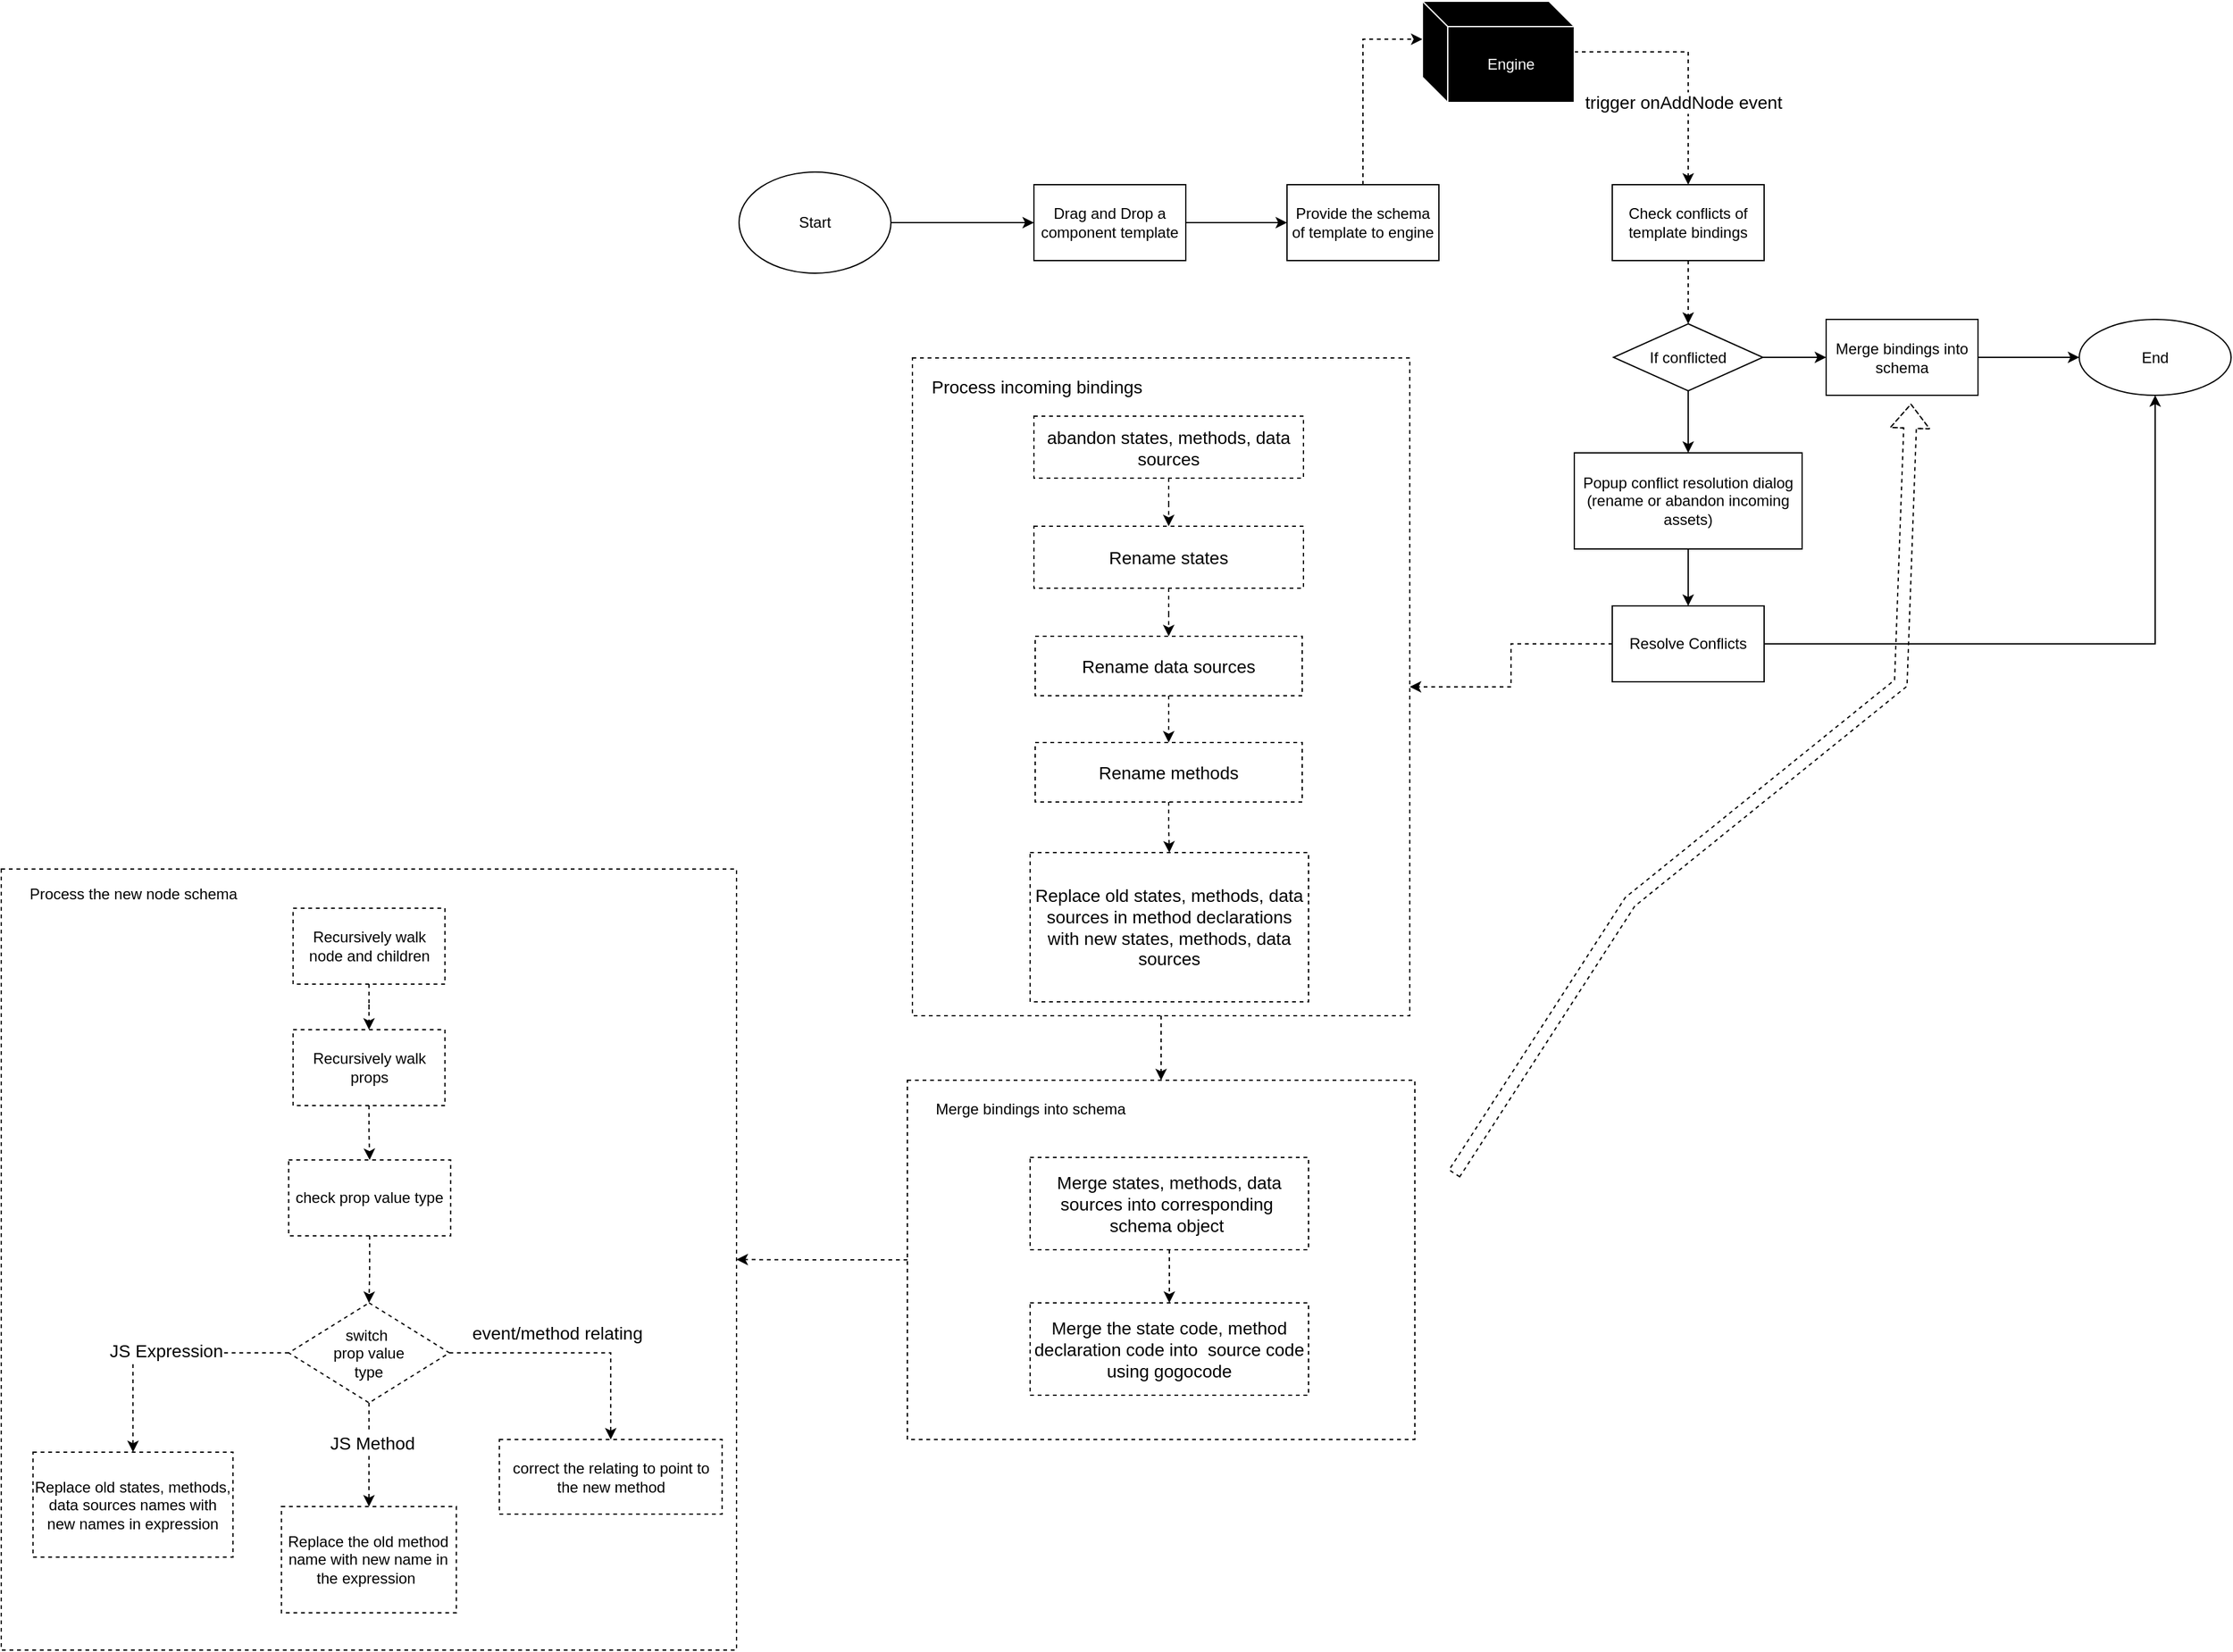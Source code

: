 <mxfile version="20.4.0" type="github">
  <diagram id="HPilLhi2f8HOX4oiMkmx" name="第 1 页">
    <mxGraphModel dx="2866" dy="1186" grid="0" gridSize="10" guides="1" tooltips="1" connect="1" arrows="1" fold="1" page="0" pageScale="1" pageWidth="827" pageHeight="1169" math="0" shadow="0">
      <root>
        <mxCell id="0" />
        <mxCell id="1" parent="0" />
        <mxCell id="V9SdxwkXMffyELn0_F65-3" value="" style="edgeStyle=orthogonalEdgeStyle;rounded=0;orthogonalLoop=1;jettySize=auto;html=1;" edge="1" parent="1" source="V9SdxwkXMffyELn0_F65-1" target="V9SdxwkXMffyELn0_F65-2">
          <mxGeometry relative="1" as="geometry" />
        </mxCell>
        <mxCell id="V9SdxwkXMffyELn0_F65-1" value="Start" style="ellipse;whiteSpace=wrap;html=1;" vertex="1" parent="1">
          <mxGeometry x="-203" y="328" width="120" height="80" as="geometry" />
        </mxCell>
        <mxCell id="V9SdxwkXMffyELn0_F65-5" value="" style="edgeStyle=orthogonalEdgeStyle;rounded=0;orthogonalLoop=1;jettySize=auto;html=1;" edge="1" parent="1" source="V9SdxwkXMffyELn0_F65-2" target="V9SdxwkXMffyELn0_F65-4">
          <mxGeometry relative="1" as="geometry" />
        </mxCell>
        <mxCell id="V9SdxwkXMffyELn0_F65-2" value="Drag and Drop a component template" style="whiteSpace=wrap;html=1;" vertex="1" parent="1">
          <mxGeometry x="30" y="338" width="120" height="60" as="geometry" />
        </mxCell>
        <mxCell id="V9SdxwkXMffyELn0_F65-10" style="edgeStyle=orthogonalEdgeStyle;rounded=0;orthogonalLoop=1;jettySize=auto;html=1;entryX=0;entryY=0;entryDx=0;entryDy=30;entryPerimeter=0;dashed=1;fontColor=#FFFFFF;" edge="1" parent="1" source="V9SdxwkXMffyELn0_F65-4" target="V9SdxwkXMffyELn0_F65-9">
          <mxGeometry relative="1" as="geometry" />
        </mxCell>
        <mxCell id="V9SdxwkXMffyELn0_F65-4" value="Provide the schema of template to engine" style="whiteSpace=wrap;html=1;" vertex="1" parent="1">
          <mxGeometry x="230" y="338" width="120" height="60" as="geometry" />
        </mxCell>
        <mxCell id="V9SdxwkXMffyELn0_F65-15" value="" style="edgeStyle=orthogonalEdgeStyle;rounded=0;orthogonalLoop=1;jettySize=auto;html=1;dashed=1;fontSize=14;fontColor=#000000;" edge="1" parent="1" source="V9SdxwkXMffyELn0_F65-6" target="V9SdxwkXMffyELn0_F65-14">
          <mxGeometry relative="1" as="geometry" />
        </mxCell>
        <mxCell id="V9SdxwkXMffyELn0_F65-6" value="Check conflicts of template bindings" style="whiteSpace=wrap;html=1;" vertex="1" parent="1">
          <mxGeometry x="487" y="338" width="120" height="60" as="geometry" />
        </mxCell>
        <mxCell id="V9SdxwkXMffyELn0_F65-11" style="edgeStyle=orthogonalEdgeStyle;rounded=0;orthogonalLoop=1;jettySize=auto;html=1;dashed=1;fontColor=#FFFFFF;" edge="1" parent="1" source="V9SdxwkXMffyELn0_F65-9" target="V9SdxwkXMffyELn0_F65-6">
          <mxGeometry relative="1" as="geometry" />
        </mxCell>
        <mxCell id="V9SdxwkXMffyELn0_F65-12" value="&lt;font style=&quot;font-size: 14px;&quot; color=&quot;#000000&quot;&gt;trigger onAddNode event&lt;/font&gt;" style="edgeLabel;html=1;align=center;verticalAlign=middle;resizable=0;points=[];fontColor=#FFFFFF;" vertex="1" connectable="0" parent="V9SdxwkXMffyELn0_F65-11">
          <mxGeometry x="0.149" y="-4" relative="1" as="geometry">
            <mxPoint y="18" as="offset" />
          </mxGeometry>
        </mxCell>
        <mxCell id="V9SdxwkXMffyELn0_F65-9" value="&lt;font color=&quot;#ffffff&quot;&gt;Engine&lt;/font&gt;" style="shape=cube;whiteSpace=wrap;html=1;boundedLbl=1;backgroundOutline=1;darkOpacity=0.05;darkOpacity2=0.1;fillColor=#000000;strokeColor=#FFFFFF;" vertex="1" parent="1">
          <mxGeometry x="337" y="193" width="120" height="80" as="geometry" />
        </mxCell>
        <mxCell id="V9SdxwkXMffyELn0_F65-17" style="edgeStyle=orthogonalEdgeStyle;rounded=0;orthogonalLoop=1;jettySize=auto;html=1;fontSize=14;fontColor=#000000;" edge="1" parent="1" source="V9SdxwkXMffyELn0_F65-14" target="V9SdxwkXMffyELn0_F65-16">
          <mxGeometry relative="1" as="geometry" />
        </mxCell>
        <mxCell id="V9SdxwkXMffyELn0_F65-20" style="edgeStyle=orthogonalEdgeStyle;rounded=0;orthogonalLoop=1;jettySize=auto;html=1;fontSize=14;fontColor=#000000;" edge="1" parent="1" source="V9SdxwkXMffyELn0_F65-14" target="V9SdxwkXMffyELn0_F65-18">
          <mxGeometry relative="1" as="geometry" />
        </mxCell>
        <mxCell id="V9SdxwkXMffyELn0_F65-14" value="If conflicted" style="rhombus;whiteSpace=wrap;html=1;" vertex="1" parent="1">
          <mxGeometry x="488" y="448" width="118" height="53" as="geometry" />
        </mxCell>
        <mxCell id="V9SdxwkXMffyELn0_F65-24" style="edgeStyle=orthogonalEdgeStyle;rounded=0;orthogonalLoop=1;jettySize=auto;html=1;fontSize=14;fontColor=#000000;" edge="1" parent="1" source="V9SdxwkXMffyELn0_F65-16" target="V9SdxwkXMffyELn0_F65-23">
          <mxGeometry relative="1" as="geometry" />
        </mxCell>
        <mxCell id="V9SdxwkXMffyELn0_F65-50" style="edgeStyle=orthogonalEdgeStyle;rounded=0;orthogonalLoop=1;jettySize=auto;html=1;dashed=1;fontSize=14;fontColor=#000000;" edge="1" parent="1" source="V9SdxwkXMffyELn0_F65-23" target="V9SdxwkXMffyELn0_F65-27">
          <mxGeometry relative="1" as="geometry" />
        </mxCell>
        <mxCell id="V9SdxwkXMffyELn0_F65-16" value="Popup conflict resolution dialog&lt;br&gt;(rename or abandon incoming assets)" style="whiteSpace=wrap;html=1;" vertex="1" parent="1">
          <mxGeometry x="457" y="550" width="180" height="76" as="geometry" />
        </mxCell>
        <mxCell id="V9SdxwkXMffyELn0_F65-22" value="" style="edgeStyle=orthogonalEdgeStyle;rounded=0;orthogonalLoop=1;jettySize=auto;html=1;fontSize=14;fontColor=#000000;" edge="1" parent="1" source="V9SdxwkXMffyELn0_F65-18" target="V9SdxwkXMffyELn0_F65-21">
          <mxGeometry relative="1" as="geometry" />
        </mxCell>
        <mxCell id="V9SdxwkXMffyELn0_F65-18" value="Merge bindings into schema" style="whiteSpace=wrap;html=1;" vertex="1" parent="1">
          <mxGeometry x="656" y="444.5" width="120" height="60" as="geometry" />
        </mxCell>
        <mxCell id="V9SdxwkXMffyELn0_F65-21" value="End" style="ellipse;whiteSpace=wrap;html=1;" vertex="1" parent="1">
          <mxGeometry x="856" y="444.5" width="120" height="60" as="geometry" />
        </mxCell>
        <mxCell id="V9SdxwkXMffyELn0_F65-25" style="edgeStyle=orthogonalEdgeStyle;rounded=0;orthogonalLoop=1;jettySize=auto;html=1;fontSize=14;fontColor=#000000;" edge="1" parent="1" source="V9SdxwkXMffyELn0_F65-23" target="V9SdxwkXMffyELn0_F65-21">
          <mxGeometry relative="1" as="geometry" />
        </mxCell>
        <mxCell id="V9SdxwkXMffyELn0_F65-23" value="Resolve Conflicts" style="whiteSpace=wrap;html=1;" vertex="1" parent="1">
          <mxGeometry x="487" y="671" width="120" height="60" as="geometry" />
        </mxCell>
        <mxCell id="V9SdxwkXMffyELn0_F65-49" style="edgeStyle=orthogonalEdgeStyle;rounded=0;orthogonalLoop=1;jettySize=auto;html=1;dashed=1;fontSize=14;fontColor=#000000;" edge="1" parent="1" source="V9SdxwkXMffyELn0_F65-27" target="V9SdxwkXMffyELn0_F65-42">
          <mxGeometry relative="1" as="geometry" />
        </mxCell>
        <mxCell id="V9SdxwkXMffyELn0_F65-27" value="" style="whiteSpace=wrap;html=1;dashed=1;" vertex="1" parent="1">
          <mxGeometry x="-66" y="475" width="393" height="520" as="geometry" />
        </mxCell>
        <mxCell id="V9SdxwkXMffyELn0_F65-35" value="" style="edgeStyle=orthogonalEdgeStyle;rounded=0;orthogonalLoop=1;jettySize=auto;html=1;fontSize=14;fontColor=#000000;dashed=1;" edge="1" parent="1" source="V9SdxwkXMffyELn0_F65-28" target="V9SdxwkXMffyELn0_F65-30">
          <mxGeometry relative="1" as="geometry" />
        </mxCell>
        <mxCell id="V9SdxwkXMffyELn0_F65-28" value="Rename states" style="rounded=0;whiteSpace=wrap;html=1;strokeColor=#000000;fontSize=14;fontColor=#000000;fillColor=#FFFFFF;dashed=1;" vertex="1" parent="1">
          <mxGeometry x="30" y="608" width="213" height="49" as="geometry" />
        </mxCell>
        <mxCell id="V9SdxwkXMffyELn0_F65-29" value="Process incoming bindings" style="text;html=1;resizable=0;autosize=1;align=center;verticalAlign=middle;points=[];fillColor=none;strokeColor=none;rounded=0;fontSize=14;fontColor=#000000;dashed=1;" vertex="1" parent="1">
          <mxGeometry x="-61" y="483" width="185" height="29" as="geometry" />
        </mxCell>
        <mxCell id="V9SdxwkXMffyELn0_F65-37" value="" style="edgeStyle=orthogonalEdgeStyle;rounded=0;orthogonalLoop=1;jettySize=auto;html=1;fontSize=14;fontColor=#000000;dashed=1;" edge="1" parent="1" source="V9SdxwkXMffyELn0_F65-30" target="V9SdxwkXMffyELn0_F65-36">
          <mxGeometry relative="1" as="geometry" />
        </mxCell>
        <mxCell id="V9SdxwkXMffyELn0_F65-30" value="Rename data sources" style="rounded=0;whiteSpace=wrap;html=1;strokeColor=#000000;fontSize=14;fontColor=#000000;fillColor=#FFFFFF;dashed=1;" vertex="1" parent="1">
          <mxGeometry x="31" y="695" width="211" height="47" as="geometry" />
        </mxCell>
        <mxCell id="V9SdxwkXMffyELn0_F65-41" value="" style="edgeStyle=orthogonalEdgeStyle;rounded=0;orthogonalLoop=1;jettySize=auto;html=1;fontSize=14;fontColor=#000000;dashed=1;" edge="1" parent="1" source="V9SdxwkXMffyELn0_F65-36" target="V9SdxwkXMffyELn0_F65-40">
          <mxGeometry relative="1" as="geometry" />
        </mxCell>
        <mxCell id="V9SdxwkXMffyELn0_F65-36" value="Rename methods" style="rounded=0;whiteSpace=wrap;html=1;strokeColor=#000000;fontSize=14;fontColor=#000000;fillColor=#FFFFFF;dashed=1;" vertex="1" parent="1">
          <mxGeometry x="31" y="779" width="211" height="47" as="geometry" />
        </mxCell>
        <mxCell id="V9SdxwkXMffyELn0_F65-39" value="" style="edgeStyle=orthogonalEdgeStyle;rounded=0;orthogonalLoop=1;jettySize=auto;html=1;fontSize=14;fontColor=#000000;dashed=1;" edge="1" parent="1" source="V9SdxwkXMffyELn0_F65-38" target="V9SdxwkXMffyELn0_F65-28">
          <mxGeometry relative="1" as="geometry" />
        </mxCell>
        <mxCell id="V9SdxwkXMffyELn0_F65-38" value="abandon states, methods, data sources" style="rounded=0;whiteSpace=wrap;html=1;strokeColor=#000000;fontSize=14;fontColor=#000000;fillColor=#FFFFFF;dashed=1;" vertex="1" parent="1">
          <mxGeometry x="30" y="521" width="213" height="49" as="geometry" />
        </mxCell>
        <mxCell id="V9SdxwkXMffyELn0_F65-40" value="Replace old states, methods, data sources in method declarations with new states, methods, data sources" style="rounded=0;whiteSpace=wrap;html=1;strokeColor=#000000;fontSize=14;fontColor=#000000;fillColor=#FFFFFF;dashed=1;" vertex="1" parent="1">
          <mxGeometry x="27" y="866" width="220" height="118" as="geometry" />
        </mxCell>
        <mxCell id="V9SdxwkXMffyELn0_F65-52" value="" style="edgeStyle=orthogonalEdgeStyle;rounded=0;orthogonalLoop=1;jettySize=auto;html=1;dashed=1;fontSize=14;fontColor=#000000;" edge="1" parent="1" source="V9SdxwkXMffyELn0_F65-42" target="V9SdxwkXMffyELn0_F65-51">
          <mxGeometry relative="1" as="geometry" />
        </mxCell>
        <mxCell id="V9SdxwkXMffyELn0_F65-42" value="" style="whiteSpace=wrap;html=1;dashed=1;" vertex="1" parent="1">
          <mxGeometry x="-70" y="1046" width="401" height="284" as="geometry" />
        </mxCell>
        <mxCell id="V9SdxwkXMffyELn0_F65-43" value="&lt;span style=&quot;font-size: 12px;&quot;&gt;Merge bindings into schema&lt;/span&gt;" style="text;html=1;resizable=0;autosize=1;align=center;verticalAlign=middle;points=[];fillColor=none;strokeColor=none;rounded=0;fontSize=14;fontColor=#000000;dashed=1;" vertex="1" parent="1">
          <mxGeometry x="-57" y="1053" width="168" height="29" as="geometry" />
        </mxCell>
        <mxCell id="V9SdxwkXMffyELn0_F65-45" value="" style="curved=1;endArrow=classic;html=1;rounded=0;dashed=1;fontSize=14;fontColor=#000000;shape=flexArrow;" edge="1" parent="1">
          <mxGeometry width="50" height="50" relative="1" as="geometry">
            <mxPoint x="362" y="1120" as="sourcePoint" />
            <mxPoint x="723" y="511" as="targetPoint" />
            <Array as="points">
              <mxPoint x="501" y="905" />
              <mxPoint x="715" y="732" />
            </Array>
          </mxGeometry>
        </mxCell>
        <mxCell id="V9SdxwkXMffyELn0_F65-48" style="edgeStyle=orthogonalEdgeStyle;rounded=0;orthogonalLoop=1;jettySize=auto;html=1;dashed=1;fontSize=14;fontColor=#000000;" edge="1" parent="1" source="V9SdxwkXMffyELn0_F65-46" target="V9SdxwkXMffyELn0_F65-47">
          <mxGeometry relative="1" as="geometry" />
        </mxCell>
        <mxCell id="V9SdxwkXMffyELn0_F65-46" value="Merge states, methods, data sources into corresponding&amp;nbsp;&lt;br&gt;schema object&amp;nbsp;" style="rounded=0;whiteSpace=wrap;html=1;strokeColor=#000000;fontSize=14;fontColor=#000000;fillColor=#FFFFFF;dashed=1;" vertex="1" parent="1">
          <mxGeometry x="27" y="1107" width="220" height="73" as="geometry" />
        </mxCell>
        <mxCell id="V9SdxwkXMffyELn0_F65-47" value="Merge the state code, method declaration code into&amp;nbsp; source code using gogocode" style="rounded=0;whiteSpace=wrap;html=1;strokeColor=#000000;fontSize=14;fontColor=#000000;fillColor=#FFFFFF;dashed=1;" vertex="1" parent="1">
          <mxGeometry x="27" y="1222" width="220" height="73" as="geometry" />
        </mxCell>
        <mxCell id="V9SdxwkXMffyELn0_F65-51" value="" style="whiteSpace=wrap;html=1;dashed=1;" vertex="1" parent="1">
          <mxGeometry x="-786" y="879" width="581" height="617.5" as="geometry" />
        </mxCell>
        <mxCell id="V9SdxwkXMffyELn0_F65-53" value="&lt;span style=&quot;font-size: 12px;&quot;&gt;Process the new node schema&lt;/span&gt;" style="text;html=1;resizable=0;autosize=1;align=center;verticalAlign=middle;points=[];fillColor=none;strokeColor=none;rounded=0;fontSize=14;fontColor=#000000;dashed=1;" vertex="1" parent="1">
          <mxGeometry x="-772.88" y="883.5" width="182" height="29" as="geometry" />
        </mxCell>
        <mxCell id="V9SdxwkXMffyELn0_F65-63" value="" style="edgeStyle=orthogonalEdgeStyle;rounded=0;orthogonalLoop=1;jettySize=auto;html=1;dashed=1;fontSize=14;fontColor=#000000;" edge="1" parent="1" source="V9SdxwkXMffyELn0_F65-55" target="V9SdxwkXMffyELn0_F65-57">
          <mxGeometry relative="1" as="geometry" />
        </mxCell>
        <mxCell id="V9SdxwkXMffyELn0_F65-55" value="Recursively walk node and children" style="whiteSpace=wrap;html=1;dashed=1;" vertex="1" parent="1">
          <mxGeometry x="-555.38" y="910" width="120" height="60" as="geometry" />
        </mxCell>
        <mxCell id="V9SdxwkXMffyELn0_F65-64" value="" style="edgeStyle=orthogonalEdgeStyle;rounded=0;orthogonalLoop=1;jettySize=auto;html=1;dashed=1;fontSize=14;fontColor=#000000;" edge="1" parent="1" source="V9SdxwkXMffyELn0_F65-57" target="V9SdxwkXMffyELn0_F65-58">
          <mxGeometry relative="1" as="geometry" />
        </mxCell>
        <mxCell id="V9SdxwkXMffyELn0_F65-57" value="Recursively walk props" style="whiteSpace=wrap;html=1;dashed=1;" vertex="1" parent="1">
          <mxGeometry x="-555.38" y="1006" width="120" height="60" as="geometry" />
        </mxCell>
        <mxCell id="V9SdxwkXMffyELn0_F65-66" value="" style="edgeStyle=orthogonalEdgeStyle;rounded=0;orthogonalLoop=1;jettySize=auto;html=1;dashed=1;fontSize=14;fontColor=#000000;" edge="1" parent="1" source="V9SdxwkXMffyELn0_F65-58" target="V9SdxwkXMffyELn0_F65-65">
          <mxGeometry relative="1" as="geometry" />
        </mxCell>
        <mxCell id="V9SdxwkXMffyELn0_F65-58" value="check prop value type" style="whiteSpace=wrap;html=1;dashed=1;" vertex="1" parent="1">
          <mxGeometry x="-558.88" y="1109" width="128" height="60" as="geometry" />
        </mxCell>
        <mxCell id="V9SdxwkXMffyELn0_F65-68" value="" style="edgeStyle=orthogonalEdgeStyle;rounded=0;orthogonalLoop=1;jettySize=auto;html=1;dashed=1;fontSize=14;fontColor=#000000;" edge="1" parent="1" source="V9SdxwkXMffyELn0_F65-65" target="V9SdxwkXMffyELn0_F65-67">
          <mxGeometry relative="1" as="geometry" />
        </mxCell>
        <mxCell id="V9SdxwkXMffyELn0_F65-69" value="JS Expression" style="edgeLabel;html=1;align=center;verticalAlign=middle;resizable=0;points=[];fontSize=14;fontColor=#000000;" vertex="1" connectable="0" parent="V9SdxwkXMffyELn0_F65-68">
          <mxGeometry x="-0.03" y="-3" relative="1" as="geometry">
            <mxPoint y="1" as="offset" />
          </mxGeometry>
        </mxCell>
        <mxCell id="V9SdxwkXMffyELn0_F65-71" value="" style="edgeStyle=orthogonalEdgeStyle;rounded=0;orthogonalLoop=1;jettySize=auto;html=1;dashed=1;fontSize=14;fontColor=#000000;" edge="1" parent="1" source="V9SdxwkXMffyELn0_F65-65" target="V9SdxwkXMffyELn0_F65-70">
          <mxGeometry relative="1" as="geometry" />
        </mxCell>
        <mxCell id="V9SdxwkXMffyELn0_F65-72" value="event/method&amp;nbsp;relating&amp;nbsp;" style="edgeLabel;html=1;align=center;verticalAlign=middle;resizable=0;points=[];fontSize=14;fontColor=#000000;" vertex="1" connectable="0" parent="V9SdxwkXMffyELn0_F65-71">
          <mxGeometry x="-0.278" y="-2" relative="1" as="geometry">
            <mxPoint x="16" y="-18" as="offset" />
          </mxGeometry>
        </mxCell>
        <mxCell id="V9SdxwkXMffyELn0_F65-74" value="" style="edgeStyle=orthogonalEdgeStyle;rounded=0;orthogonalLoop=1;jettySize=auto;html=1;dashed=1;fontSize=14;fontColor=#000000;" edge="1" parent="1" source="V9SdxwkXMffyELn0_F65-65" target="V9SdxwkXMffyELn0_F65-73">
          <mxGeometry relative="1" as="geometry" />
        </mxCell>
        <mxCell id="V9SdxwkXMffyELn0_F65-75" value="JS Method" style="edgeLabel;html=1;align=center;verticalAlign=middle;resizable=0;points=[];fontSize=14;fontColor=#000000;" vertex="1" connectable="0" parent="V9SdxwkXMffyELn0_F65-74">
          <mxGeometry x="-0.232" y="2" relative="1" as="geometry">
            <mxPoint as="offset" />
          </mxGeometry>
        </mxCell>
        <mxCell id="V9SdxwkXMffyELn0_F65-65" value="switch&amp;nbsp;&lt;br&gt;prop value &lt;br&gt;type" style="rhombus;whiteSpace=wrap;html=1;dashed=1;" vertex="1" parent="1">
          <mxGeometry x="-558.88" y="1222" width="127" height="79" as="geometry" />
        </mxCell>
        <mxCell id="V9SdxwkXMffyELn0_F65-67" value="Replace old states, methods, data sources names with new names in expression" style="whiteSpace=wrap;html=1;dashed=1;" vertex="1" parent="1">
          <mxGeometry x="-760.88" y="1340" width="158" height="83" as="geometry" />
        </mxCell>
        <mxCell id="V9SdxwkXMffyELn0_F65-70" value="correct the relating to point to the new method" style="whiteSpace=wrap;html=1;dashed=1;" vertex="1" parent="1">
          <mxGeometry x="-392.38" y="1330" width="176" height="59" as="geometry" />
        </mxCell>
        <mxCell id="V9SdxwkXMffyELn0_F65-73" value="Replace the old method name with new name in the expression&amp;nbsp;" style="whiteSpace=wrap;html=1;dashed=1;" vertex="1" parent="1">
          <mxGeometry x="-564.63" y="1383" width="138.25" height="84" as="geometry" />
        </mxCell>
      </root>
    </mxGraphModel>
  </diagram>
</mxfile>
